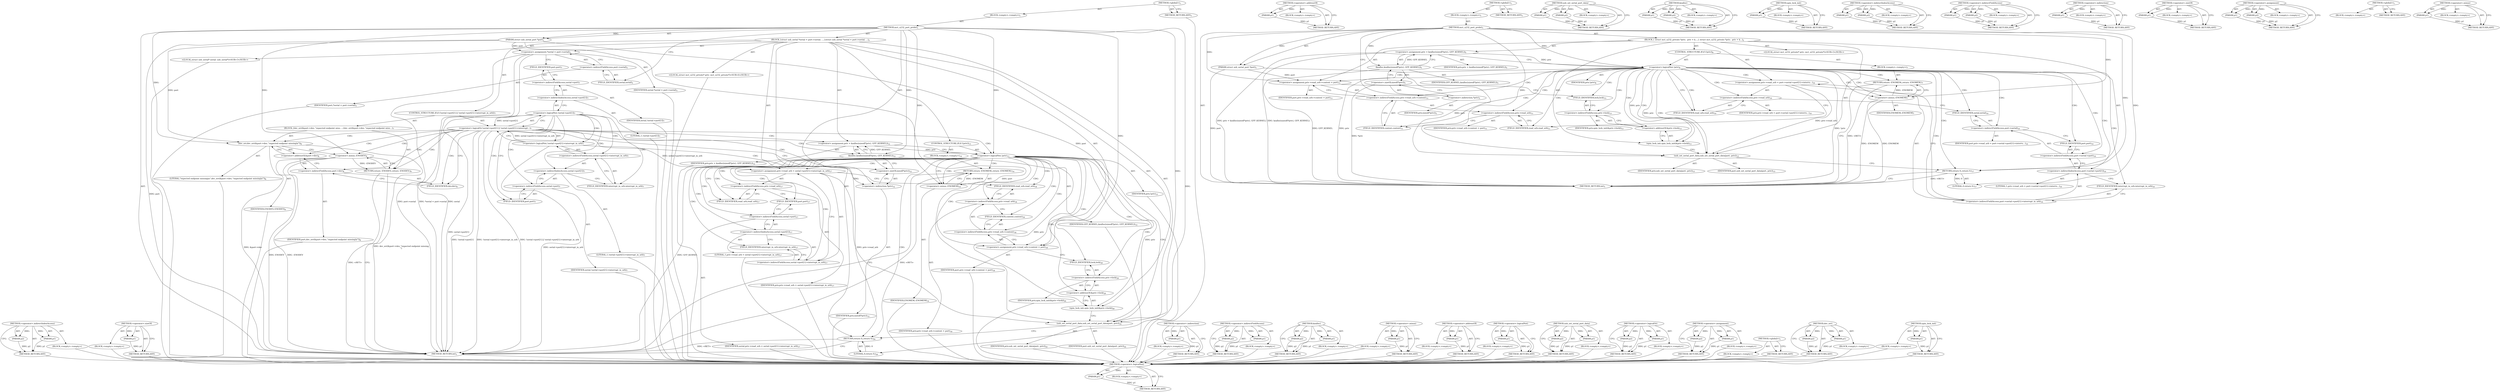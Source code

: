 digraph "spin_lock_init" {
vulnerable_95 [label=<(METHOD,&lt;operator&gt;.logicalNot)>];
vulnerable_96 [label=<(PARAM,p1)>];
vulnerable_97 [label=<(BLOCK,&lt;empty&gt;,&lt;empty&gt;)>];
vulnerable_98 [label=<(METHOD_RETURN,ANY)>];
vulnerable_117 [label=<(METHOD,&lt;operator&gt;.addressOf)>];
vulnerable_118 [label=<(PARAM,p1)>];
vulnerable_119 [label=<(BLOCK,&lt;empty&gt;,&lt;empty&gt;)>];
vulnerable_120 [label=<(METHOD_RETURN,ANY)>];
vulnerable_6 [label=<(METHOD,&lt;global&gt;)<SUB>1</SUB>>];
vulnerable_7 [label=<(BLOCK,&lt;empty&gt;,&lt;empty&gt;)<SUB>1</SUB>>];
vulnerable_8 [label=<(METHOD,mct_u232_port_probe)<SUB>1</SUB>>];
vulnerable_9 [label=<(PARAM,struct usb_serial_port *port)<SUB>1</SUB>>];
vulnerable_10 [label=<(BLOCK,{
 	struct mct_u232_private *priv;
 
 	priv = k...,{
 	struct mct_u232_private *priv;
 
 	priv = k...)<SUB>2</SUB>>];
vulnerable_11 [label="<(LOCAL,struct mct_u232_private* priv: mct_u232_private*)<SUB>3</SUB>>"];
vulnerable_12 [label=<(&lt;operator&gt;.assignment,priv = kzalloc(sizeof(*priv), GFP_KERNEL))<SUB>5</SUB>>];
vulnerable_13 [label=<(IDENTIFIER,priv,priv = kzalloc(sizeof(*priv), GFP_KERNEL))<SUB>5</SUB>>];
vulnerable_14 [label=<(kzalloc,kzalloc(sizeof(*priv), GFP_KERNEL))<SUB>5</SUB>>];
vulnerable_15 [label=<(&lt;operator&gt;.sizeOf,sizeof(*priv))<SUB>5</SUB>>];
vulnerable_16 [label=<(&lt;operator&gt;.indirection,*priv)<SUB>5</SUB>>];
vulnerable_17 [label=<(IDENTIFIER,priv,sizeof(*priv))<SUB>5</SUB>>];
vulnerable_18 [label=<(IDENTIFIER,GFP_KERNEL,kzalloc(sizeof(*priv), GFP_KERNEL))<SUB>5</SUB>>];
vulnerable_19 [label=<(CONTROL_STRUCTURE,IF,if (!priv))<SUB>6</SUB>>];
vulnerable_20 [label=<(&lt;operator&gt;.logicalNot,!priv)<SUB>6</SUB>>];
vulnerable_21 [label=<(IDENTIFIER,priv,!priv)<SUB>6</SUB>>];
vulnerable_22 [label=<(BLOCK,&lt;empty&gt;,&lt;empty&gt;)<SUB>7</SUB>>];
vulnerable_23 [label=<(RETURN,return -ENOMEM;,return -ENOMEM;)<SUB>7</SUB>>];
vulnerable_24 [label=<(&lt;operator&gt;.minus,-ENOMEM)<SUB>7</SUB>>];
vulnerable_25 [label=<(IDENTIFIER,ENOMEM,-ENOMEM)<SUB>7</SUB>>];
vulnerable_26 [label=<(&lt;operator&gt;.assignment,priv-&gt;read_urb = port-&gt;serial-&gt;port[1]-&gt;interru...)<SUB>10</SUB>>];
vulnerable_27 [label=<(&lt;operator&gt;.indirectFieldAccess,priv-&gt;read_urb)<SUB>10</SUB>>];
vulnerable_28 [label=<(IDENTIFIER,priv,priv-&gt;read_urb = port-&gt;serial-&gt;port[1]-&gt;interru...)<SUB>10</SUB>>];
vulnerable_29 [label=<(FIELD_IDENTIFIER,read_urb,read_urb)<SUB>10</SUB>>];
vulnerable_30 [label=<(&lt;operator&gt;.indirectFieldAccess,port-&gt;serial-&gt;port[1]-&gt;interrupt_in_urb)<SUB>10</SUB>>];
vulnerable_31 [label=<(&lt;operator&gt;.indirectIndexAccess,port-&gt;serial-&gt;port[1])<SUB>10</SUB>>];
vulnerable_32 [label=<(&lt;operator&gt;.indirectFieldAccess,port-&gt;serial-&gt;port)<SUB>10</SUB>>];
vulnerable_33 [label=<(&lt;operator&gt;.indirectFieldAccess,port-&gt;serial)<SUB>10</SUB>>];
vulnerable_34 [label=<(IDENTIFIER,port,priv-&gt;read_urb = port-&gt;serial-&gt;port[1]-&gt;interru...)<SUB>10</SUB>>];
vulnerable_35 [label=<(FIELD_IDENTIFIER,serial,serial)<SUB>10</SUB>>];
vulnerable_36 [label=<(FIELD_IDENTIFIER,port,port)<SUB>10</SUB>>];
vulnerable_37 [label=<(LITERAL,1,priv-&gt;read_urb = port-&gt;serial-&gt;port[1]-&gt;interru...)<SUB>10</SUB>>];
vulnerable_38 [label=<(FIELD_IDENTIFIER,interrupt_in_urb,interrupt_in_urb)<SUB>10</SUB>>];
vulnerable_39 [label=<(&lt;operator&gt;.assignment,priv-&gt;read_urb-&gt;context = port)<SUB>11</SUB>>];
vulnerable_40 [label=<(&lt;operator&gt;.indirectFieldAccess,priv-&gt;read_urb-&gt;context)<SUB>11</SUB>>];
vulnerable_41 [label=<(&lt;operator&gt;.indirectFieldAccess,priv-&gt;read_urb)<SUB>11</SUB>>];
vulnerable_42 [label=<(IDENTIFIER,priv,priv-&gt;read_urb-&gt;context = port)<SUB>11</SUB>>];
vulnerable_43 [label=<(FIELD_IDENTIFIER,read_urb,read_urb)<SUB>11</SUB>>];
vulnerable_44 [label=<(FIELD_IDENTIFIER,context,context)<SUB>11</SUB>>];
vulnerable_45 [label=<(IDENTIFIER,port,priv-&gt;read_urb-&gt;context = port)<SUB>11</SUB>>];
vulnerable_46 [label=<(spin_lock_init,spin_lock_init(&amp;priv-&gt;lock))<SUB>13</SUB>>];
vulnerable_47 [label=<(&lt;operator&gt;.addressOf,&amp;priv-&gt;lock)<SUB>13</SUB>>];
vulnerable_48 [label=<(&lt;operator&gt;.indirectFieldAccess,priv-&gt;lock)<SUB>13</SUB>>];
vulnerable_49 [label=<(IDENTIFIER,priv,spin_lock_init(&amp;priv-&gt;lock))<SUB>13</SUB>>];
vulnerable_50 [label=<(FIELD_IDENTIFIER,lock,lock)<SUB>13</SUB>>];
vulnerable_51 [label=<(usb_set_serial_port_data,usb_set_serial_port_data(port, priv))<SUB>15</SUB>>];
vulnerable_52 [label=<(IDENTIFIER,port,usb_set_serial_port_data(port, priv))<SUB>15</SUB>>];
vulnerable_53 [label=<(IDENTIFIER,priv,usb_set_serial_port_data(port, priv))<SUB>15</SUB>>];
vulnerable_54 [label=<(RETURN,return 0;,return 0;)<SUB>17</SUB>>];
vulnerable_55 [label=<(LITERAL,0,return 0;)<SUB>17</SUB>>];
vulnerable_56 [label=<(METHOD_RETURN,int)<SUB>1</SUB>>];
vulnerable_58 [label=<(METHOD_RETURN,ANY)<SUB>1</SUB>>];
vulnerable_121 [label=<(METHOD,usb_set_serial_port_data)>];
vulnerable_122 [label=<(PARAM,p1)>];
vulnerable_123 [label=<(PARAM,p2)>];
vulnerable_124 [label=<(BLOCK,&lt;empty&gt;,&lt;empty&gt;)>];
vulnerable_125 [label=<(METHOD_RETURN,ANY)>];
vulnerable_82 [label=<(METHOD,kzalloc)>];
vulnerable_83 [label=<(PARAM,p1)>];
vulnerable_84 [label=<(PARAM,p2)>];
vulnerable_85 [label=<(BLOCK,&lt;empty&gt;,&lt;empty&gt;)>];
vulnerable_86 [label=<(METHOD_RETURN,ANY)>];
vulnerable_113 [label=<(METHOD,spin_lock_init)>];
vulnerable_114 [label=<(PARAM,p1)>];
vulnerable_115 [label=<(BLOCK,&lt;empty&gt;,&lt;empty&gt;)>];
vulnerable_116 [label=<(METHOD_RETURN,ANY)>];
vulnerable_108 [label=<(METHOD,&lt;operator&gt;.indirectIndexAccess)>];
vulnerable_109 [label=<(PARAM,p1)>];
vulnerable_110 [label=<(PARAM,p2)>];
vulnerable_111 [label=<(BLOCK,&lt;empty&gt;,&lt;empty&gt;)>];
vulnerable_112 [label=<(METHOD_RETURN,ANY)>];
vulnerable_103 [label=<(METHOD,&lt;operator&gt;.indirectFieldAccess)>];
vulnerable_104 [label=<(PARAM,p1)>];
vulnerable_105 [label=<(PARAM,p2)>];
vulnerable_106 [label=<(BLOCK,&lt;empty&gt;,&lt;empty&gt;)>];
vulnerable_107 [label=<(METHOD_RETURN,ANY)>];
vulnerable_91 [label=<(METHOD,&lt;operator&gt;.indirection)>];
vulnerable_92 [label=<(PARAM,p1)>];
vulnerable_93 [label=<(BLOCK,&lt;empty&gt;,&lt;empty&gt;)>];
vulnerable_94 [label=<(METHOD_RETURN,ANY)>];
vulnerable_87 [label=<(METHOD,&lt;operator&gt;.sizeOf)>];
vulnerable_88 [label=<(PARAM,p1)>];
vulnerable_89 [label=<(BLOCK,&lt;empty&gt;,&lt;empty&gt;)>];
vulnerable_90 [label=<(METHOD_RETURN,ANY)>];
vulnerable_77 [label=<(METHOD,&lt;operator&gt;.assignment)>];
vulnerable_78 [label=<(PARAM,p1)>];
vulnerable_79 [label=<(PARAM,p2)>];
vulnerable_80 [label=<(BLOCK,&lt;empty&gt;,&lt;empty&gt;)>];
vulnerable_81 [label=<(METHOD_RETURN,ANY)>];
vulnerable_71 [label=<(METHOD,&lt;global&gt;)<SUB>1</SUB>>];
vulnerable_72 [label=<(BLOCK,&lt;empty&gt;,&lt;empty&gt;)>];
vulnerable_73 [label=<(METHOD_RETURN,ANY)>];
vulnerable_99 [label=<(METHOD,&lt;operator&gt;.minus)>];
vulnerable_100 [label=<(PARAM,p1)>];
vulnerable_101 [label=<(BLOCK,&lt;empty&gt;,&lt;empty&gt;)>];
vulnerable_102 [label=<(METHOD_RETURN,ANY)>];
fixed_130 [label=<(METHOD,&lt;operator&gt;.indirectIndexAccess)>];
fixed_131 [label=<(PARAM,p1)>];
fixed_132 [label=<(PARAM,p2)>];
fixed_133 [label=<(BLOCK,&lt;empty&gt;,&lt;empty&gt;)>];
fixed_134 [label=<(METHOD_RETURN,ANY)>];
fixed_153 [label=<(METHOD,&lt;operator&gt;.sizeOf)>];
fixed_154 [label=<(PARAM,p1)>];
fixed_155 [label=<(BLOCK,&lt;empty&gt;,&lt;empty&gt;)>];
fixed_156 [label=<(METHOD_RETURN,ANY)>];
fixed_6 [label=<(METHOD,&lt;global&gt;)<SUB>1</SUB>>];
fixed_7 [label=<(BLOCK,&lt;empty&gt;,&lt;empty&gt;)<SUB>1</SUB>>];
fixed_8 [label=<(METHOD,mct_u232_port_probe)<SUB>1</SUB>>];
fixed_9 [label=<(PARAM,struct usb_serial_port *port)<SUB>1</SUB>>];
fixed_10 [label=<(BLOCK,{
	struct usb_serial *serial = port-&gt;serial;
 	...,{
	struct usb_serial *serial = port-&gt;serial;
 	...)<SUB>2</SUB>>];
fixed_11 [label="<(LOCAL,struct usb_serial* serial: usb_serial*)<SUB>3</SUB>>"];
fixed_12 [label=<(&lt;operator&gt;.assignment,*serial = port-&gt;serial)<SUB>3</SUB>>];
fixed_13 [label=<(IDENTIFIER,serial,*serial = port-&gt;serial)<SUB>3</SUB>>];
fixed_14 [label=<(&lt;operator&gt;.indirectFieldAccess,port-&gt;serial)<SUB>3</SUB>>];
fixed_15 [label=<(IDENTIFIER,port,*serial = port-&gt;serial)<SUB>3</SUB>>];
fixed_16 [label=<(FIELD_IDENTIFIER,serial,serial)<SUB>3</SUB>>];
fixed_17 [label="<(LOCAL,struct mct_u232_private* priv: mct_u232_private*)<SUB>4</SUB>>"];
fixed_18 [label=<(CONTROL_STRUCTURE,IF,if (!serial-&gt;port[1] || !serial-&gt;port[1]-&gt;interrupt_in_urb))<SUB>7</SUB>>];
fixed_19 [label=<(&lt;operator&gt;.logicalOr,!serial-&gt;port[1] || !serial-&gt;port[1]-&gt;interrupt...)<SUB>7</SUB>>];
fixed_20 [label=<(&lt;operator&gt;.logicalNot,!serial-&gt;port[1])<SUB>7</SUB>>];
fixed_21 [label=<(&lt;operator&gt;.indirectIndexAccess,serial-&gt;port[1])<SUB>7</SUB>>];
fixed_22 [label=<(&lt;operator&gt;.indirectFieldAccess,serial-&gt;port)<SUB>7</SUB>>];
fixed_23 [label=<(IDENTIFIER,serial,!serial-&gt;port[1])<SUB>7</SUB>>];
fixed_24 [label=<(FIELD_IDENTIFIER,port,port)<SUB>7</SUB>>];
fixed_25 [label=<(LITERAL,1,!serial-&gt;port[1])<SUB>7</SUB>>];
fixed_26 [label=<(&lt;operator&gt;.logicalNot,!serial-&gt;port[1]-&gt;interrupt_in_urb)<SUB>7</SUB>>];
fixed_27 [label=<(&lt;operator&gt;.indirectFieldAccess,serial-&gt;port[1]-&gt;interrupt_in_urb)<SUB>7</SUB>>];
fixed_28 [label=<(&lt;operator&gt;.indirectIndexAccess,serial-&gt;port[1])<SUB>7</SUB>>];
fixed_29 [label=<(&lt;operator&gt;.indirectFieldAccess,serial-&gt;port)<SUB>7</SUB>>];
fixed_30 [label=<(IDENTIFIER,serial,!serial-&gt;port[1]-&gt;interrupt_in_urb)<SUB>7</SUB>>];
fixed_31 [label=<(FIELD_IDENTIFIER,port,port)<SUB>7</SUB>>];
fixed_32 [label=<(LITERAL,1,!serial-&gt;port[1]-&gt;interrupt_in_urb)<SUB>7</SUB>>];
fixed_33 [label=<(FIELD_IDENTIFIER,interrupt_in_urb,interrupt_in_urb)<SUB>7</SUB>>];
fixed_34 [label=<(BLOCK,{
		dev_err(&amp;port-&gt;dev, &quot;expected endpoint miss...,{
		dev_err(&amp;port-&gt;dev, &quot;expected endpoint miss...)<SUB>7</SUB>>];
fixed_35 [label=<(dev_err,dev_err(&amp;port-&gt;dev, &quot;expected endpoint missing\n&quot;))<SUB>8</SUB>>];
fixed_36 [label=<(&lt;operator&gt;.addressOf,&amp;port-&gt;dev)<SUB>8</SUB>>];
fixed_37 [label=<(&lt;operator&gt;.indirectFieldAccess,port-&gt;dev)<SUB>8</SUB>>];
fixed_38 [label=<(IDENTIFIER,port,dev_err(&amp;port-&gt;dev, &quot;expected endpoint missing\n&quot;))<SUB>8</SUB>>];
fixed_39 [label=<(FIELD_IDENTIFIER,dev,dev)<SUB>8</SUB>>];
fixed_40 [label=<(LITERAL,&quot;expected endpoint missing\n&quot;,dev_err(&amp;port-&gt;dev, &quot;expected endpoint missing\n&quot;))<SUB>8</SUB>>];
fixed_41 [label=<(RETURN,return -ENODEV;,return -ENODEV;)<SUB>9</SUB>>];
fixed_42 [label=<(&lt;operator&gt;.minus,-ENODEV)<SUB>9</SUB>>];
fixed_43 [label=<(IDENTIFIER,ENODEV,-ENODEV)<SUB>9</SUB>>];
fixed_44 [label=<(&lt;operator&gt;.assignment,priv = kzalloc(sizeof(*priv), GFP_KERNEL))<SUB>12</SUB>>];
fixed_45 [label=<(IDENTIFIER,priv,priv = kzalloc(sizeof(*priv), GFP_KERNEL))<SUB>12</SUB>>];
fixed_46 [label=<(kzalloc,kzalloc(sizeof(*priv), GFP_KERNEL))<SUB>12</SUB>>];
fixed_47 [label=<(&lt;operator&gt;.sizeOf,sizeof(*priv))<SUB>12</SUB>>];
fixed_48 [label=<(&lt;operator&gt;.indirection,*priv)<SUB>12</SUB>>];
fixed_49 [label=<(IDENTIFIER,priv,sizeof(*priv))<SUB>12</SUB>>];
fixed_50 [label=<(IDENTIFIER,GFP_KERNEL,kzalloc(sizeof(*priv), GFP_KERNEL))<SUB>12</SUB>>];
fixed_51 [label=<(CONTROL_STRUCTURE,IF,if (!priv))<SUB>13</SUB>>];
fixed_52 [label=<(&lt;operator&gt;.logicalNot,!priv)<SUB>13</SUB>>];
fixed_53 [label=<(IDENTIFIER,priv,!priv)<SUB>13</SUB>>];
fixed_54 [label=<(BLOCK,&lt;empty&gt;,&lt;empty&gt;)<SUB>14</SUB>>];
fixed_55 [label=<(RETURN,return -ENOMEM;,return -ENOMEM;)<SUB>14</SUB>>];
fixed_56 [label=<(&lt;operator&gt;.minus,-ENOMEM)<SUB>14</SUB>>];
fixed_57 [label=<(IDENTIFIER,ENOMEM,-ENOMEM)<SUB>14</SUB>>];
fixed_58 [label=<(&lt;operator&gt;.assignment,priv-&gt;read_urb = serial-&gt;port[1]-&gt;interrupt_in_urb)<SUB>17</SUB>>];
fixed_59 [label=<(&lt;operator&gt;.indirectFieldAccess,priv-&gt;read_urb)<SUB>17</SUB>>];
fixed_60 [label=<(IDENTIFIER,priv,priv-&gt;read_urb = serial-&gt;port[1]-&gt;interrupt_in_urb)<SUB>17</SUB>>];
fixed_61 [label=<(FIELD_IDENTIFIER,read_urb,read_urb)<SUB>17</SUB>>];
fixed_62 [label=<(&lt;operator&gt;.indirectFieldAccess,serial-&gt;port[1]-&gt;interrupt_in_urb)<SUB>17</SUB>>];
fixed_63 [label=<(&lt;operator&gt;.indirectIndexAccess,serial-&gt;port[1])<SUB>17</SUB>>];
fixed_64 [label=<(&lt;operator&gt;.indirectFieldAccess,serial-&gt;port)<SUB>17</SUB>>];
fixed_65 [label=<(IDENTIFIER,serial,priv-&gt;read_urb = serial-&gt;port[1]-&gt;interrupt_in_urb)<SUB>17</SUB>>];
fixed_66 [label=<(FIELD_IDENTIFIER,port,port)<SUB>17</SUB>>];
fixed_67 [label=<(LITERAL,1,priv-&gt;read_urb = serial-&gt;port[1]-&gt;interrupt_in_urb)<SUB>17</SUB>>];
fixed_68 [label=<(FIELD_IDENTIFIER,interrupt_in_urb,interrupt_in_urb)<SUB>17</SUB>>];
fixed_69 [label=<(&lt;operator&gt;.assignment,priv-&gt;read_urb-&gt;context = port)<SUB>18</SUB>>];
fixed_70 [label=<(&lt;operator&gt;.indirectFieldAccess,priv-&gt;read_urb-&gt;context)<SUB>18</SUB>>];
fixed_71 [label=<(&lt;operator&gt;.indirectFieldAccess,priv-&gt;read_urb)<SUB>18</SUB>>];
fixed_72 [label=<(IDENTIFIER,priv,priv-&gt;read_urb-&gt;context = port)<SUB>18</SUB>>];
fixed_73 [label=<(FIELD_IDENTIFIER,read_urb,read_urb)<SUB>18</SUB>>];
fixed_74 [label=<(FIELD_IDENTIFIER,context,context)<SUB>18</SUB>>];
fixed_75 [label=<(IDENTIFIER,port,priv-&gt;read_urb-&gt;context = port)<SUB>18</SUB>>];
fixed_76 [label=<(spin_lock_init,spin_lock_init(&amp;priv-&gt;lock))<SUB>20</SUB>>];
fixed_77 [label=<(&lt;operator&gt;.addressOf,&amp;priv-&gt;lock)<SUB>20</SUB>>];
fixed_78 [label=<(&lt;operator&gt;.indirectFieldAccess,priv-&gt;lock)<SUB>20</SUB>>];
fixed_79 [label=<(IDENTIFIER,priv,spin_lock_init(&amp;priv-&gt;lock))<SUB>20</SUB>>];
fixed_80 [label=<(FIELD_IDENTIFIER,lock,lock)<SUB>20</SUB>>];
fixed_81 [label=<(usb_set_serial_port_data,usb_set_serial_port_data(port, priv))<SUB>22</SUB>>];
fixed_82 [label=<(IDENTIFIER,port,usb_set_serial_port_data(port, priv))<SUB>22</SUB>>];
fixed_83 [label=<(IDENTIFIER,priv,usb_set_serial_port_data(port, priv))<SUB>22</SUB>>];
fixed_84 [label=<(RETURN,return 0;,return 0;)<SUB>24</SUB>>];
fixed_85 [label=<(LITERAL,0,return 0;)<SUB>24</SUB>>];
fixed_86 [label=<(METHOD_RETURN,int)<SUB>1</SUB>>];
fixed_88 [label=<(METHOD_RETURN,ANY)<SUB>1</SUB>>];
fixed_157 [label=<(METHOD,&lt;operator&gt;.indirection)>];
fixed_158 [label=<(PARAM,p1)>];
fixed_159 [label=<(BLOCK,&lt;empty&gt;,&lt;empty&gt;)>];
fixed_160 [label=<(METHOD_RETURN,ANY)>];
fixed_116 [label=<(METHOD,&lt;operator&gt;.indirectFieldAccess)>];
fixed_117 [label=<(PARAM,p1)>];
fixed_118 [label=<(PARAM,p2)>];
fixed_119 [label=<(BLOCK,&lt;empty&gt;,&lt;empty&gt;)>];
fixed_120 [label=<(METHOD_RETURN,ANY)>];
fixed_148 [label=<(METHOD,kzalloc)>];
fixed_149 [label=<(PARAM,p1)>];
fixed_150 [label=<(PARAM,p2)>];
fixed_151 [label=<(BLOCK,&lt;empty&gt;,&lt;empty&gt;)>];
fixed_152 [label=<(METHOD_RETURN,ANY)>];
fixed_144 [label=<(METHOD,&lt;operator&gt;.minus)>];
fixed_145 [label=<(PARAM,p1)>];
fixed_146 [label=<(BLOCK,&lt;empty&gt;,&lt;empty&gt;)>];
fixed_147 [label=<(METHOD_RETURN,ANY)>];
fixed_140 [label=<(METHOD,&lt;operator&gt;.addressOf)>];
fixed_141 [label=<(PARAM,p1)>];
fixed_142 [label=<(BLOCK,&lt;empty&gt;,&lt;empty&gt;)>];
fixed_143 [label=<(METHOD_RETURN,ANY)>];
fixed_126 [label=<(METHOD,&lt;operator&gt;.logicalNot)>];
fixed_127 [label=<(PARAM,p1)>];
fixed_128 [label=<(BLOCK,&lt;empty&gt;,&lt;empty&gt;)>];
fixed_129 [label=<(METHOD_RETURN,ANY)>];
fixed_165 [label=<(METHOD,usb_set_serial_port_data)>];
fixed_166 [label=<(PARAM,p1)>];
fixed_167 [label=<(PARAM,p2)>];
fixed_168 [label=<(BLOCK,&lt;empty&gt;,&lt;empty&gt;)>];
fixed_169 [label=<(METHOD_RETURN,ANY)>];
fixed_121 [label=<(METHOD,&lt;operator&gt;.logicalOr)>];
fixed_122 [label=<(PARAM,p1)>];
fixed_123 [label=<(PARAM,p2)>];
fixed_124 [label=<(BLOCK,&lt;empty&gt;,&lt;empty&gt;)>];
fixed_125 [label=<(METHOD_RETURN,ANY)>];
fixed_111 [label=<(METHOD,&lt;operator&gt;.assignment)>];
fixed_112 [label=<(PARAM,p1)>];
fixed_113 [label=<(PARAM,p2)>];
fixed_114 [label=<(BLOCK,&lt;empty&gt;,&lt;empty&gt;)>];
fixed_115 [label=<(METHOD_RETURN,ANY)>];
fixed_105 [label=<(METHOD,&lt;global&gt;)<SUB>1</SUB>>];
fixed_106 [label=<(BLOCK,&lt;empty&gt;,&lt;empty&gt;)>];
fixed_107 [label=<(METHOD_RETURN,ANY)>];
fixed_135 [label=<(METHOD,dev_err)>];
fixed_136 [label=<(PARAM,p1)>];
fixed_137 [label=<(PARAM,p2)>];
fixed_138 [label=<(BLOCK,&lt;empty&gt;,&lt;empty&gt;)>];
fixed_139 [label=<(METHOD_RETURN,ANY)>];
fixed_161 [label=<(METHOD,spin_lock_init)>];
fixed_162 [label=<(PARAM,p1)>];
fixed_163 [label=<(BLOCK,&lt;empty&gt;,&lt;empty&gt;)>];
fixed_164 [label=<(METHOD_RETURN,ANY)>];
vulnerable_95 -> vulnerable_96  [key=0, label="AST: "];
vulnerable_95 -> vulnerable_96  [key=1, label="DDG: "];
vulnerable_95 -> vulnerable_97  [key=0, label="AST: "];
vulnerable_95 -> vulnerable_98  [key=0, label="AST: "];
vulnerable_95 -> vulnerable_98  [key=1, label="CFG: "];
vulnerable_96 -> vulnerable_98  [key=0, label="DDG: p1"];
vulnerable_117 -> vulnerable_118  [key=0, label="AST: "];
vulnerable_117 -> vulnerable_118  [key=1, label="DDG: "];
vulnerable_117 -> vulnerable_119  [key=0, label="AST: "];
vulnerable_117 -> vulnerable_120  [key=0, label="AST: "];
vulnerable_117 -> vulnerable_120  [key=1, label="CFG: "];
vulnerable_118 -> vulnerable_120  [key=0, label="DDG: p1"];
vulnerable_6 -> vulnerable_7  [key=0, label="AST: "];
vulnerable_6 -> vulnerable_58  [key=0, label="AST: "];
vulnerable_6 -> vulnerable_58  [key=1, label="CFG: "];
vulnerable_7 -> vulnerable_8  [key=0, label="AST: "];
vulnerable_8 -> vulnerable_9  [key=0, label="AST: "];
vulnerable_8 -> vulnerable_9  [key=1, label="DDG: "];
vulnerable_8 -> vulnerable_10  [key=0, label="AST: "];
vulnerable_8 -> vulnerable_56  [key=0, label="AST: "];
vulnerable_8 -> vulnerable_16  [key=0, label="CFG: "];
vulnerable_8 -> vulnerable_39  [key=0, label="DDG: "];
vulnerable_8 -> vulnerable_54  [key=0, label="DDG: "];
vulnerable_8 -> vulnerable_51  [key=0, label="DDG: "];
vulnerable_8 -> vulnerable_55  [key=0, label="DDG: "];
vulnerable_8 -> vulnerable_14  [key=0, label="DDG: "];
vulnerable_8 -> vulnerable_20  [key=0, label="DDG: "];
vulnerable_8 -> vulnerable_24  [key=0, label="DDG: "];
vulnerable_9 -> vulnerable_56  [key=0, label="DDG: port"];
vulnerable_9 -> vulnerable_39  [key=0, label="DDG: port"];
vulnerable_9 -> vulnerable_51  [key=0, label="DDG: port"];
vulnerable_10 -> vulnerable_11  [key=0, label="AST: "];
vulnerable_10 -> vulnerable_12  [key=0, label="AST: "];
vulnerable_10 -> vulnerable_19  [key=0, label="AST: "];
vulnerable_10 -> vulnerable_26  [key=0, label="AST: "];
vulnerable_10 -> vulnerable_39  [key=0, label="AST: "];
vulnerable_10 -> vulnerable_46  [key=0, label="AST: "];
vulnerable_10 -> vulnerable_51  [key=0, label="AST: "];
vulnerable_10 -> vulnerable_54  [key=0, label="AST: "];
vulnerable_12 -> vulnerable_13  [key=0, label="AST: "];
vulnerable_12 -> vulnerable_14  [key=0, label="AST: "];
vulnerable_12 -> vulnerable_20  [key=0, label="CFG: "];
vulnerable_12 -> vulnerable_20  [key=1, label="DDG: priv"];
vulnerable_12 -> vulnerable_56  [key=0, label="DDG: kzalloc(sizeof(*priv), GFP_KERNEL)"];
vulnerable_12 -> vulnerable_56  [key=1, label="DDG: priv = kzalloc(sizeof(*priv), GFP_KERNEL)"];
vulnerable_14 -> vulnerable_15  [key=0, label="AST: "];
vulnerable_14 -> vulnerable_18  [key=0, label="AST: "];
vulnerable_14 -> vulnerable_12  [key=0, label="CFG: "];
vulnerable_14 -> vulnerable_12  [key=1, label="DDG: GFP_KERNEL"];
vulnerable_14 -> vulnerable_56  [key=0, label="DDG: GFP_KERNEL"];
vulnerable_15 -> vulnerable_16  [key=0, label="AST: "];
vulnerable_15 -> vulnerable_14  [key=0, label="CFG: "];
vulnerable_15 -> vulnerable_56  [key=0, label="DDG: *priv"];
vulnerable_16 -> vulnerable_17  [key=0, label="AST: "];
vulnerable_16 -> vulnerable_15  [key=0, label="CFG: "];
vulnerable_19 -> vulnerable_20  [key=0, label="AST: "];
vulnerable_19 -> vulnerable_22  [key=0, label="AST: "];
vulnerable_20 -> vulnerable_21  [key=0, label="AST: "];
vulnerable_20 -> vulnerable_24  [key=0, label="CFG: "];
vulnerable_20 -> vulnerable_24  [key=1, label="CDG: "];
vulnerable_20 -> vulnerable_29  [key=0, label="CFG: "];
vulnerable_20 -> vulnerable_29  [key=1, label="CDG: "];
vulnerable_20 -> vulnerable_56  [key=0, label="DDG: priv"];
vulnerable_20 -> vulnerable_56  [key=1, label="DDG: !priv"];
vulnerable_20 -> vulnerable_46  [key=0, label="DDG: priv"];
vulnerable_20 -> vulnerable_46  [key=1, label="CDG: "];
vulnerable_20 -> vulnerable_51  [key=0, label="DDG: priv"];
vulnerable_20 -> vulnerable_51  [key=1, label="CDG: "];
vulnerable_20 -> vulnerable_47  [key=0, label="CDG: "];
vulnerable_20 -> vulnerable_30  [key=0, label="CDG: "];
vulnerable_20 -> vulnerable_48  [key=0, label="CDG: "];
vulnerable_20 -> vulnerable_32  [key=0, label="CDG: "];
vulnerable_20 -> vulnerable_33  [key=0, label="CDG: "];
vulnerable_20 -> vulnerable_26  [key=0, label="CDG: "];
vulnerable_20 -> vulnerable_23  [key=0, label="CDG: "];
vulnerable_20 -> vulnerable_36  [key=0, label="CDG: "];
vulnerable_20 -> vulnerable_38  [key=0, label="CDG: "];
vulnerable_20 -> vulnerable_41  [key=0, label="CDG: "];
vulnerable_20 -> vulnerable_27  [key=0, label="CDG: "];
vulnerable_20 -> vulnerable_40  [key=0, label="CDG: "];
vulnerable_20 -> vulnerable_50  [key=0, label="CDG: "];
vulnerable_20 -> vulnerable_44  [key=0, label="CDG: "];
vulnerable_20 -> vulnerable_35  [key=0, label="CDG: "];
vulnerable_20 -> vulnerable_54  [key=0, label="CDG: "];
vulnerable_20 -> vulnerable_39  [key=0, label="CDG: "];
vulnerable_20 -> vulnerable_31  [key=0, label="CDG: "];
vulnerable_20 -> vulnerable_43  [key=0, label="CDG: "];
vulnerable_22 -> vulnerable_23  [key=0, label="AST: "];
vulnerable_23 -> vulnerable_24  [key=0, label="AST: "];
vulnerable_23 -> vulnerable_56  [key=0, label="CFG: "];
vulnerable_23 -> vulnerable_56  [key=1, label="DDG: &lt;RET&gt;"];
vulnerable_24 -> vulnerable_25  [key=0, label="AST: "];
vulnerable_24 -> vulnerable_23  [key=0, label="CFG: "];
vulnerable_24 -> vulnerable_23  [key=1, label="DDG: -ENOMEM"];
vulnerable_24 -> vulnerable_56  [key=0, label="DDG: ENOMEM"];
vulnerable_24 -> vulnerable_56  [key=1, label="DDG: -ENOMEM"];
vulnerable_26 -> vulnerable_27  [key=0, label="AST: "];
vulnerable_26 -> vulnerable_30  [key=0, label="AST: "];
vulnerable_26 -> vulnerable_43  [key=0, label="CFG: "];
vulnerable_26 -> vulnerable_51  [key=0, label="DDG: priv-&gt;read_urb"];
vulnerable_27 -> vulnerable_28  [key=0, label="AST: "];
vulnerable_27 -> vulnerable_29  [key=0, label="AST: "];
vulnerable_27 -> vulnerable_35  [key=0, label="CFG: "];
vulnerable_29 -> vulnerable_27  [key=0, label="CFG: "];
vulnerable_30 -> vulnerable_31  [key=0, label="AST: "];
vulnerable_30 -> vulnerable_38  [key=0, label="AST: "];
vulnerable_30 -> vulnerable_26  [key=0, label="CFG: "];
vulnerable_31 -> vulnerable_32  [key=0, label="AST: "];
vulnerable_31 -> vulnerable_37  [key=0, label="AST: "];
vulnerable_31 -> vulnerable_38  [key=0, label="CFG: "];
vulnerable_32 -> vulnerable_33  [key=0, label="AST: "];
vulnerable_32 -> vulnerable_36  [key=0, label="AST: "];
vulnerable_32 -> vulnerable_31  [key=0, label="CFG: "];
vulnerable_33 -> vulnerable_34  [key=0, label="AST: "];
vulnerable_33 -> vulnerable_35  [key=0, label="AST: "];
vulnerable_33 -> vulnerable_36  [key=0, label="CFG: "];
vulnerable_35 -> vulnerable_33  [key=0, label="CFG: "];
vulnerable_36 -> vulnerable_32  [key=0, label="CFG: "];
vulnerable_38 -> vulnerable_30  [key=0, label="CFG: "];
vulnerable_39 -> vulnerable_40  [key=0, label="AST: "];
vulnerable_39 -> vulnerable_45  [key=0, label="AST: "];
vulnerable_39 -> vulnerable_50  [key=0, label="CFG: "];
vulnerable_40 -> vulnerable_41  [key=0, label="AST: "];
vulnerable_40 -> vulnerable_44  [key=0, label="AST: "];
vulnerable_40 -> vulnerable_39  [key=0, label="CFG: "];
vulnerable_41 -> vulnerable_42  [key=0, label="AST: "];
vulnerable_41 -> vulnerable_43  [key=0, label="AST: "];
vulnerable_41 -> vulnerable_44  [key=0, label="CFG: "];
vulnerable_43 -> vulnerable_41  [key=0, label="CFG: "];
vulnerable_44 -> vulnerable_40  [key=0, label="CFG: "];
vulnerable_46 -> vulnerable_47  [key=0, label="AST: "];
vulnerable_46 -> vulnerable_51  [key=0, label="CFG: "];
vulnerable_47 -> vulnerable_48  [key=0, label="AST: "];
vulnerable_47 -> vulnerable_46  [key=0, label="CFG: "];
vulnerable_48 -> vulnerable_49  [key=0, label="AST: "];
vulnerable_48 -> vulnerable_50  [key=0, label="AST: "];
vulnerable_48 -> vulnerable_47  [key=0, label="CFG: "];
vulnerable_50 -> vulnerable_48  [key=0, label="CFG: "];
vulnerable_51 -> vulnerable_52  [key=0, label="AST: "];
vulnerable_51 -> vulnerable_53  [key=0, label="AST: "];
vulnerable_51 -> vulnerable_54  [key=0, label="CFG: "];
vulnerable_54 -> vulnerable_55  [key=0, label="AST: "];
vulnerable_54 -> vulnerable_56  [key=0, label="CFG: "];
vulnerable_54 -> vulnerable_56  [key=1, label="DDG: &lt;RET&gt;"];
vulnerable_55 -> vulnerable_54  [key=0, label="DDG: 0"];
vulnerable_121 -> vulnerable_122  [key=0, label="AST: "];
vulnerable_121 -> vulnerable_122  [key=1, label="DDG: "];
vulnerable_121 -> vulnerable_124  [key=0, label="AST: "];
vulnerable_121 -> vulnerable_123  [key=0, label="AST: "];
vulnerable_121 -> vulnerable_123  [key=1, label="DDG: "];
vulnerable_121 -> vulnerable_125  [key=0, label="AST: "];
vulnerable_121 -> vulnerable_125  [key=1, label="CFG: "];
vulnerable_122 -> vulnerable_125  [key=0, label="DDG: p1"];
vulnerable_123 -> vulnerable_125  [key=0, label="DDG: p2"];
vulnerable_82 -> vulnerable_83  [key=0, label="AST: "];
vulnerable_82 -> vulnerable_83  [key=1, label="DDG: "];
vulnerable_82 -> vulnerable_85  [key=0, label="AST: "];
vulnerable_82 -> vulnerable_84  [key=0, label="AST: "];
vulnerable_82 -> vulnerable_84  [key=1, label="DDG: "];
vulnerable_82 -> vulnerable_86  [key=0, label="AST: "];
vulnerable_82 -> vulnerable_86  [key=1, label="CFG: "];
vulnerable_83 -> vulnerable_86  [key=0, label="DDG: p1"];
vulnerable_84 -> vulnerable_86  [key=0, label="DDG: p2"];
vulnerable_113 -> vulnerable_114  [key=0, label="AST: "];
vulnerable_113 -> vulnerable_114  [key=1, label="DDG: "];
vulnerable_113 -> vulnerable_115  [key=0, label="AST: "];
vulnerable_113 -> vulnerable_116  [key=0, label="AST: "];
vulnerable_113 -> vulnerable_116  [key=1, label="CFG: "];
vulnerable_114 -> vulnerable_116  [key=0, label="DDG: p1"];
vulnerable_108 -> vulnerable_109  [key=0, label="AST: "];
vulnerable_108 -> vulnerable_109  [key=1, label="DDG: "];
vulnerable_108 -> vulnerable_111  [key=0, label="AST: "];
vulnerable_108 -> vulnerable_110  [key=0, label="AST: "];
vulnerable_108 -> vulnerable_110  [key=1, label="DDG: "];
vulnerable_108 -> vulnerable_112  [key=0, label="AST: "];
vulnerable_108 -> vulnerable_112  [key=1, label="CFG: "];
vulnerable_109 -> vulnerable_112  [key=0, label="DDG: p1"];
vulnerable_110 -> vulnerable_112  [key=0, label="DDG: p2"];
vulnerable_103 -> vulnerable_104  [key=0, label="AST: "];
vulnerable_103 -> vulnerable_104  [key=1, label="DDG: "];
vulnerable_103 -> vulnerable_106  [key=0, label="AST: "];
vulnerable_103 -> vulnerable_105  [key=0, label="AST: "];
vulnerable_103 -> vulnerable_105  [key=1, label="DDG: "];
vulnerable_103 -> vulnerable_107  [key=0, label="AST: "];
vulnerable_103 -> vulnerable_107  [key=1, label="CFG: "];
vulnerable_104 -> vulnerable_107  [key=0, label="DDG: p1"];
vulnerable_105 -> vulnerable_107  [key=0, label="DDG: p2"];
vulnerable_91 -> vulnerable_92  [key=0, label="AST: "];
vulnerable_91 -> vulnerable_92  [key=1, label="DDG: "];
vulnerable_91 -> vulnerable_93  [key=0, label="AST: "];
vulnerable_91 -> vulnerable_94  [key=0, label="AST: "];
vulnerable_91 -> vulnerable_94  [key=1, label="CFG: "];
vulnerable_92 -> vulnerable_94  [key=0, label="DDG: p1"];
vulnerable_87 -> vulnerable_88  [key=0, label="AST: "];
vulnerable_87 -> vulnerable_88  [key=1, label="DDG: "];
vulnerable_87 -> vulnerable_89  [key=0, label="AST: "];
vulnerable_87 -> vulnerable_90  [key=0, label="AST: "];
vulnerable_87 -> vulnerable_90  [key=1, label="CFG: "];
vulnerable_88 -> vulnerable_90  [key=0, label="DDG: p1"];
vulnerable_77 -> vulnerable_78  [key=0, label="AST: "];
vulnerable_77 -> vulnerable_78  [key=1, label="DDG: "];
vulnerable_77 -> vulnerable_80  [key=0, label="AST: "];
vulnerable_77 -> vulnerable_79  [key=0, label="AST: "];
vulnerable_77 -> vulnerable_79  [key=1, label="DDG: "];
vulnerable_77 -> vulnerable_81  [key=0, label="AST: "];
vulnerable_77 -> vulnerable_81  [key=1, label="CFG: "];
vulnerable_78 -> vulnerable_81  [key=0, label="DDG: p1"];
vulnerable_79 -> vulnerable_81  [key=0, label="DDG: p2"];
vulnerable_71 -> vulnerable_72  [key=0, label="AST: "];
vulnerable_71 -> vulnerable_73  [key=0, label="AST: "];
vulnerable_71 -> vulnerable_73  [key=1, label="CFG: "];
vulnerable_99 -> vulnerable_100  [key=0, label="AST: "];
vulnerable_99 -> vulnerable_100  [key=1, label="DDG: "];
vulnerable_99 -> vulnerable_101  [key=0, label="AST: "];
vulnerable_99 -> vulnerable_102  [key=0, label="AST: "];
vulnerable_99 -> vulnerable_102  [key=1, label="CFG: "];
vulnerable_100 -> vulnerable_102  [key=0, label="DDG: p1"];
fixed_130 -> fixed_131  [key=0, label="AST: "];
fixed_130 -> fixed_131  [key=1, label="DDG: "];
fixed_130 -> fixed_133  [key=0, label="AST: "];
fixed_130 -> fixed_132  [key=0, label="AST: "];
fixed_130 -> fixed_132  [key=1, label="DDG: "];
fixed_130 -> fixed_134  [key=0, label="AST: "];
fixed_130 -> fixed_134  [key=1, label="CFG: "];
fixed_131 -> fixed_134  [key=0, label="DDG: p1"];
fixed_132 -> fixed_134  [key=0, label="DDG: p2"];
fixed_133 -> vulnerable_95  [key=0];
fixed_134 -> vulnerable_95  [key=0];
fixed_153 -> fixed_154  [key=0, label="AST: "];
fixed_153 -> fixed_154  [key=1, label="DDG: "];
fixed_153 -> fixed_155  [key=0, label="AST: "];
fixed_153 -> fixed_156  [key=0, label="AST: "];
fixed_153 -> fixed_156  [key=1, label="CFG: "];
fixed_154 -> fixed_156  [key=0, label="DDG: p1"];
fixed_155 -> vulnerable_95  [key=0];
fixed_156 -> vulnerable_95  [key=0];
fixed_6 -> fixed_7  [key=0, label="AST: "];
fixed_6 -> fixed_88  [key=0, label="AST: "];
fixed_6 -> fixed_88  [key=1, label="CFG: "];
fixed_7 -> fixed_8  [key=0, label="AST: "];
fixed_8 -> fixed_9  [key=0, label="AST: "];
fixed_8 -> fixed_9  [key=1, label="DDG: "];
fixed_8 -> fixed_10  [key=0, label="AST: "];
fixed_8 -> fixed_86  [key=0, label="AST: "];
fixed_8 -> fixed_16  [key=0, label="CFG: "];
fixed_8 -> fixed_69  [key=0, label="DDG: "];
fixed_8 -> fixed_84  [key=0, label="DDG: "];
fixed_8 -> fixed_81  [key=0, label="DDG: "];
fixed_8 -> fixed_85  [key=0, label="DDG: "];
fixed_8 -> fixed_46  [key=0, label="DDG: "];
fixed_8 -> fixed_52  [key=0, label="DDG: "];
fixed_8 -> fixed_35  [key=0, label="DDG: "];
fixed_8 -> fixed_42  [key=0, label="DDG: "];
fixed_8 -> fixed_56  [key=0, label="DDG: "];
fixed_9 -> fixed_86  [key=0, label="DDG: port"];
fixed_9 -> fixed_12  [key=0, label="DDG: port"];
fixed_9 -> fixed_69  [key=0, label="DDG: port"];
fixed_9 -> fixed_81  [key=0, label="DDG: port"];
fixed_9 -> fixed_35  [key=0, label="DDG: port"];
fixed_10 -> fixed_11  [key=0, label="AST: "];
fixed_10 -> fixed_12  [key=0, label="AST: "];
fixed_10 -> fixed_17  [key=0, label="AST: "];
fixed_10 -> fixed_18  [key=0, label="AST: "];
fixed_10 -> fixed_44  [key=0, label="AST: "];
fixed_10 -> fixed_51  [key=0, label="AST: "];
fixed_10 -> fixed_58  [key=0, label="AST: "];
fixed_10 -> fixed_69  [key=0, label="AST: "];
fixed_10 -> fixed_76  [key=0, label="AST: "];
fixed_10 -> fixed_81  [key=0, label="AST: "];
fixed_10 -> fixed_84  [key=0, label="AST: "];
fixed_11 -> vulnerable_95  [key=0];
fixed_12 -> fixed_13  [key=0, label="AST: "];
fixed_12 -> fixed_14  [key=0, label="AST: "];
fixed_12 -> fixed_24  [key=0, label="CFG: "];
fixed_12 -> fixed_86  [key=0, label="DDG: serial"];
fixed_12 -> fixed_86  [key=1, label="DDG: port-&gt;serial"];
fixed_12 -> fixed_86  [key=2, label="DDG: *serial = port-&gt;serial"];
fixed_13 -> vulnerable_95  [key=0];
fixed_14 -> fixed_15  [key=0, label="AST: "];
fixed_14 -> fixed_16  [key=0, label="AST: "];
fixed_14 -> fixed_12  [key=0, label="CFG: "];
fixed_15 -> vulnerable_95  [key=0];
fixed_16 -> fixed_14  [key=0, label="CFG: "];
fixed_17 -> vulnerable_95  [key=0];
fixed_18 -> fixed_19  [key=0, label="AST: "];
fixed_18 -> fixed_34  [key=0, label="AST: "];
fixed_19 -> fixed_20  [key=0, label="AST: "];
fixed_19 -> fixed_26  [key=0, label="AST: "];
fixed_19 -> fixed_39  [key=0, label="CFG: "];
fixed_19 -> fixed_39  [key=1, label="CDG: "];
fixed_19 -> fixed_48  [key=0, label="CFG: "];
fixed_19 -> fixed_48  [key=1, label="CDG: "];
fixed_19 -> fixed_86  [key=0, label="DDG: !serial-&gt;port[1]"];
fixed_19 -> fixed_86  [key=1, label="DDG: !serial-&gt;port[1]-&gt;interrupt_in_urb"];
fixed_19 -> fixed_86  [key=2, label="DDG: !serial-&gt;port[1] || !serial-&gt;port[1]-&gt;interrupt_in_urb"];
fixed_19 -> fixed_47  [key=0, label="CDG: "];
fixed_19 -> fixed_42  [key=0, label="CDG: "];
fixed_19 -> fixed_52  [key=0, label="CDG: "];
fixed_19 -> fixed_37  [key=0, label="CDG: "];
fixed_19 -> fixed_46  [key=0, label="CDG: "];
fixed_19 -> fixed_44  [key=0, label="CDG: "];
fixed_19 -> fixed_35  [key=0, label="CDG: "];
fixed_19 -> fixed_36  [key=0, label="CDG: "];
fixed_19 -> fixed_41  [key=0, label="CDG: "];
fixed_20 -> fixed_21  [key=0, label="AST: "];
fixed_20 -> fixed_19  [key=0, label="CFG: "];
fixed_20 -> fixed_19  [key=1, label="DDG: serial-&gt;port[1]"];
fixed_20 -> fixed_31  [key=0, label="CFG: "];
fixed_20 -> fixed_31  [key=1, label="CDG: "];
fixed_20 -> fixed_86  [key=0, label="DDG: serial-&gt;port[1]"];
fixed_20 -> fixed_26  [key=0, label="CDG: "];
fixed_20 -> fixed_28  [key=0, label="CDG: "];
fixed_20 -> fixed_27  [key=0, label="CDG: "];
fixed_20 -> fixed_29  [key=0, label="CDG: "];
fixed_20 -> fixed_33  [key=0, label="CDG: "];
fixed_21 -> fixed_22  [key=0, label="AST: "];
fixed_21 -> fixed_25  [key=0, label="AST: "];
fixed_21 -> fixed_20  [key=0, label="CFG: "];
fixed_22 -> fixed_23  [key=0, label="AST: "];
fixed_22 -> fixed_24  [key=0, label="AST: "];
fixed_22 -> fixed_21  [key=0, label="CFG: "];
fixed_23 -> vulnerable_95  [key=0];
fixed_24 -> fixed_22  [key=0, label="CFG: "];
fixed_25 -> vulnerable_95  [key=0];
fixed_26 -> fixed_27  [key=0, label="AST: "];
fixed_26 -> fixed_19  [key=0, label="CFG: "];
fixed_26 -> fixed_19  [key=1, label="DDG: serial-&gt;port[1]-&gt;interrupt_in_urb"];
fixed_26 -> fixed_86  [key=0, label="DDG: serial-&gt;port[1]-&gt;interrupt_in_urb"];
fixed_26 -> fixed_58  [key=0, label="DDG: serial-&gt;port[1]-&gt;interrupt_in_urb"];
fixed_27 -> fixed_28  [key=0, label="AST: "];
fixed_27 -> fixed_33  [key=0, label="AST: "];
fixed_27 -> fixed_26  [key=0, label="CFG: "];
fixed_28 -> fixed_29  [key=0, label="AST: "];
fixed_28 -> fixed_32  [key=0, label="AST: "];
fixed_28 -> fixed_33  [key=0, label="CFG: "];
fixed_29 -> fixed_30  [key=0, label="AST: "];
fixed_29 -> fixed_31  [key=0, label="AST: "];
fixed_29 -> fixed_28  [key=0, label="CFG: "];
fixed_30 -> vulnerable_95  [key=0];
fixed_31 -> fixed_29  [key=0, label="CFG: "];
fixed_32 -> vulnerable_95  [key=0];
fixed_33 -> fixed_27  [key=0, label="CFG: "];
fixed_34 -> fixed_35  [key=0, label="AST: "];
fixed_34 -> fixed_41  [key=0, label="AST: "];
fixed_35 -> fixed_36  [key=0, label="AST: "];
fixed_35 -> fixed_40  [key=0, label="AST: "];
fixed_35 -> fixed_42  [key=0, label="CFG: "];
fixed_35 -> fixed_86  [key=0, label="DDG: &amp;port-&gt;dev"];
fixed_35 -> fixed_86  [key=1, label="DDG: dev_err(&amp;port-&gt;dev, &quot;expected endpoint missing\n&quot;)"];
fixed_36 -> fixed_37  [key=0, label="AST: "];
fixed_36 -> fixed_35  [key=0, label="CFG: "];
fixed_37 -> fixed_38  [key=0, label="AST: "];
fixed_37 -> fixed_39  [key=0, label="AST: "];
fixed_37 -> fixed_36  [key=0, label="CFG: "];
fixed_38 -> vulnerable_95  [key=0];
fixed_39 -> fixed_37  [key=0, label="CFG: "];
fixed_40 -> vulnerable_95  [key=0];
fixed_41 -> fixed_42  [key=0, label="AST: "];
fixed_41 -> fixed_86  [key=0, label="CFG: "];
fixed_41 -> fixed_86  [key=1, label="DDG: &lt;RET&gt;"];
fixed_42 -> fixed_43  [key=0, label="AST: "];
fixed_42 -> fixed_41  [key=0, label="CFG: "];
fixed_42 -> fixed_41  [key=1, label="DDG: -ENODEV"];
fixed_42 -> fixed_86  [key=0, label="DDG: ENODEV"];
fixed_42 -> fixed_86  [key=1, label="DDG: -ENODEV"];
fixed_43 -> vulnerable_95  [key=0];
fixed_44 -> fixed_45  [key=0, label="AST: "];
fixed_44 -> fixed_46  [key=0, label="AST: "];
fixed_44 -> fixed_52  [key=0, label="CFG: "];
fixed_44 -> fixed_52  [key=1, label="DDG: priv"];
fixed_45 -> vulnerable_95  [key=0];
fixed_46 -> fixed_47  [key=0, label="AST: "];
fixed_46 -> fixed_50  [key=0, label="AST: "];
fixed_46 -> fixed_44  [key=0, label="CFG: "];
fixed_46 -> fixed_44  [key=1, label="DDG: GFP_KERNEL"];
fixed_46 -> fixed_86  [key=0, label="DDG: GFP_KERNEL"];
fixed_47 -> fixed_48  [key=0, label="AST: "];
fixed_47 -> fixed_46  [key=0, label="CFG: "];
fixed_48 -> fixed_49  [key=0, label="AST: "];
fixed_48 -> fixed_47  [key=0, label="CFG: "];
fixed_49 -> vulnerable_95  [key=0];
fixed_50 -> vulnerable_95  [key=0];
fixed_51 -> fixed_52  [key=0, label="AST: "];
fixed_51 -> fixed_54  [key=0, label="AST: "];
fixed_52 -> fixed_53  [key=0, label="AST: "];
fixed_52 -> fixed_56  [key=0, label="CFG: "];
fixed_52 -> fixed_56  [key=1, label="CDG: "];
fixed_52 -> fixed_61  [key=0, label="CFG: "];
fixed_52 -> fixed_61  [key=1, label="CDG: "];
fixed_52 -> fixed_76  [key=0, label="DDG: priv"];
fixed_52 -> fixed_76  [key=1, label="CDG: "];
fixed_52 -> fixed_81  [key=0, label="DDG: priv"];
fixed_52 -> fixed_81  [key=1, label="CDG: "];
fixed_52 -> fixed_68  [key=0, label="CDG: "];
fixed_52 -> fixed_73  [key=0, label="CDG: "];
fixed_52 -> fixed_77  [key=0, label="CDG: "];
fixed_52 -> fixed_64  [key=0, label="CDG: "];
fixed_52 -> fixed_66  [key=0, label="CDG: "];
fixed_52 -> fixed_84  [key=0, label="CDG: "];
fixed_52 -> fixed_69  [key=0, label="CDG: "];
fixed_52 -> fixed_74  [key=0, label="CDG: "];
fixed_52 -> fixed_59  [key=0, label="CDG: "];
fixed_52 -> fixed_80  [key=0, label="CDG: "];
fixed_52 -> fixed_58  [key=0, label="CDG: "];
fixed_52 -> fixed_71  [key=0, label="CDG: "];
fixed_52 -> fixed_70  [key=0, label="CDG: "];
fixed_52 -> fixed_63  [key=0, label="CDG: "];
fixed_52 -> fixed_55  [key=0, label="CDG: "];
fixed_52 -> fixed_78  [key=0, label="CDG: "];
fixed_52 -> fixed_62  [key=0, label="CDG: "];
fixed_53 -> vulnerable_95  [key=0];
fixed_54 -> fixed_55  [key=0, label="AST: "];
fixed_55 -> fixed_56  [key=0, label="AST: "];
fixed_55 -> fixed_86  [key=0, label="CFG: "];
fixed_55 -> fixed_86  [key=1, label="DDG: &lt;RET&gt;"];
fixed_56 -> fixed_57  [key=0, label="AST: "];
fixed_56 -> fixed_55  [key=0, label="CFG: "];
fixed_56 -> fixed_55  [key=1, label="DDG: -ENOMEM"];
fixed_57 -> vulnerable_95  [key=0];
fixed_58 -> fixed_59  [key=0, label="AST: "];
fixed_58 -> fixed_62  [key=0, label="AST: "];
fixed_58 -> fixed_73  [key=0, label="CFG: "];
fixed_58 -> fixed_81  [key=0, label="DDG: priv-&gt;read_urb"];
fixed_59 -> fixed_60  [key=0, label="AST: "];
fixed_59 -> fixed_61  [key=0, label="AST: "];
fixed_59 -> fixed_66  [key=0, label="CFG: "];
fixed_60 -> vulnerable_95  [key=0];
fixed_61 -> fixed_59  [key=0, label="CFG: "];
fixed_62 -> fixed_63  [key=0, label="AST: "];
fixed_62 -> fixed_68  [key=0, label="AST: "];
fixed_62 -> fixed_58  [key=0, label="CFG: "];
fixed_63 -> fixed_64  [key=0, label="AST: "];
fixed_63 -> fixed_67  [key=0, label="AST: "];
fixed_63 -> fixed_68  [key=0, label="CFG: "];
fixed_64 -> fixed_65  [key=0, label="AST: "];
fixed_64 -> fixed_66  [key=0, label="AST: "];
fixed_64 -> fixed_63  [key=0, label="CFG: "];
fixed_65 -> vulnerable_95  [key=0];
fixed_66 -> fixed_64  [key=0, label="CFG: "];
fixed_67 -> vulnerable_95  [key=0];
fixed_68 -> fixed_62  [key=0, label="CFG: "];
fixed_69 -> fixed_70  [key=0, label="AST: "];
fixed_69 -> fixed_75  [key=0, label="AST: "];
fixed_69 -> fixed_80  [key=0, label="CFG: "];
fixed_70 -> fixed_71  [key=0, label="AST: "];
fixed_70 -> fixed_74  [key=0, label="AST: "];
fixed_70 -> fixed_69  [key=0, label="CFG: "];
fixed_71 -> fixed_72  [key=0, label="AST: "];
fixed_71 -> fixed_73  [key=0, label="AST: "];
fixed_71 -> fixed_74  [key=0, label="CFG: "];
fixed_72 -> vulnerable_95  [key=0];
fixed_73 -> fixed_71  [key=0, label="CFG: "];
fixed_74 -> fixed_70  [key=0, label="CFG: "];
fixed_75 -> vulnerable_95  [key=0];
fixed_76 -> fixed_77  [key=0, label="AST: "];
fixed_76 -> fixed_81  [key=0, label="CFG: "];
fixed_77 -> fixed_78  [key=0, label="AST: "];
fixed_77 -> fixed_76  [key=0, label="CFG: "];
fixed_78 -> fixed_79  [key=0, label="AST: "];
fixed_78 -> fixed_80  [key=0, label="AST: "];
fixed_78 -> fixed_77  [key=0, label="CFG: "];
fixed_79 -> vulnerable_95  [key=0];
fixed_80 -> fixed_78  [key=0, label="CFG: "];
fixed_81 -> fixed_82  [key=0, label="AST: "];
fixed_81 -> fixed_83  [key=0, label="AST: "];
fixed_81 -> fixed_84  [key=0, label="CFG: "];
fixed_82 -> vulnerable_95  [key=0];
fixed_83 -> vulnerable_95  [key=0];
fixed_84 -> fixed_85  [key=0, label="AST: "];
fixed_84 -> fixed_86  [key=0, label="CFG: "];
fixed_84 -> fixed_86  [key=1, label="DDG: &lt;RET&gt;"];
fixed_85 -> fixed_84  [key=0, label="DDG: 0"];
fixed_86 -> vulnerable_95  [key=0];
fixed_88 -> vulnerable_95  [key=0];
fixed_157 -> fixed_158  [key=0, label="AST: "];
fixed_157 -> fixed_158  [key=1, label="DDG: "];
fixed_157 -> fixed_159  [key=0, label="AST: "];
fixed_157 -> fixed_160  [key=0, label="AST: "];
fixed_157 -> fixed_160  [key=1, label="CFG: "];
fixed_158 -> fixed_160  [key=0, label="DDG: p1"];
fixed_159 -> vulnerable_95  [key=0];
fixed_160 -> vulnerable_95  [key=0];
fixed_116 -> fixed_117  [key=0, label="AST: "];
fixed_116 -> fixed_117  [key=1, label="DDG: "];
fixed_116 -> fixed_119  [key=0, label="AST: "];
fixed_116 -> fixed_118  [key=0, label="AST: "];
fixed_116 -> fixed_118  [key=1, label="DDG: "];
fixed_116 -> fixed_120  [key=0, label="AST: "];
fixed_116 -> fixed_120  [key=1, label="CFG: "];
fixed_117 -> fixed_120  [key=0, label="DDG: p1"];
fixed_118 -> fixed_120  [key=0, label="DDG: p2"];
fixed_119 -> vulnerable_95  [key=0];
fixed_120 -> vulnerable_95  [key=0];
fixed_148 -> fixed_149  [key=0, label="AST: "];
fixed_148 -> fixed_149  [key=1, label="DDG: "];
fixed_148 -> fixed_151  [key=0, label="AST: "];
fixed_148 -> fixed_150  [key=0, label="AST: "];
fixed_148 -> fixed_150  [key=1, label="DDG: "];
fixed_148 -> fixed_152  [key=0, label="AST: "];
fixed_148 -> fixed_152  [key=1, label="CFG: "];
fixed_149 -> fixed_152  [key=0, label="DDG: p1"];
fixed_150 -> fixed_152  [key=0, label="DDG: p2"];
fixed_151 -> vulnerable_95  [key=0];
fixed_152 -> vulnerable_95  [key=0];
fixed_144 -> fixed_145  [key=0, label="AST: "];
fixed_144 -> fixed_145  [key=1, label="DDG: "];
fixed_144 -> fixed_146  [key=0, label="AST: "];
fixed_144 -> fixed_147  [key=0, label="AST: "];
fixed_144 -> fixed_147  [key=1, label="CFG: "];
fixed_145 -> fixed_147  [key=0, label="DDG: p1"];
fixed_146 -> vulnerable_95  [key=0];
fixed_147 -> vulnerable_95  [key=0];
fixed_140 -> fixed_141  [key=0, label="AST: "];
fixed_140 -> fixed_141  [key=1, label="DDG: "];
fixed_140 -> fixed_142  [key=0, label="AST: "];
fixed_140 -> fixed_143  [key=0, label="AST: "];
fixed_140 -> fixed_143  [key=1, label="CFG: "];
fixed_141 -> fixed_143  [key=0, label="DDG: p1"];
fixed_142 -> vulnerable_95  [key=0];
fixed_143 -> vulnerable_95  [key=0];
fixed_126 -> fixed_127  [key=0, label="AST: "];
fixed_126 -> fixed_127  [key=1, label="DDG: "];
fixed_126 -> fixed_128  [key=0, label="AST: "];
fixed_126 -> fixed_129  [key=0, label="AST: "];
fixed_126 -> fixed_129  [key=1, label="CFG: "];
fixed_127 -> fixed_129  [key=0, label="DDG: p1"];
fixed_128 -> vulnerable_95  [key=0];
fixed_129 -> vulnerable_95  [key=0];
fixed_165 -> fixed_166  [key=0, label="AST: "];
fixed_165 -> fixed_166  [key=1, label="DDG: "];
fixed_165 -> fixed_168  [key=0, label="AST: "];
fixed_165 -> fixed_167  [key=0, label="AST: "];
fixed_165 -> fixed_167  [key=1, label="DDG: "];
fixed_165 -> fixed_169  [key=0, label="AST: "];
fixed_165 -> fixed_169  [key=1, label="CFG: "];
fixed_166 -> fixed_169  [key=0, label="DDG: p1"];
fixed_167 -> fixed_169  [key=0, label="DDG: p2"];
fixed_168 -> vulnerable_95  [key=0];
fixed_169 -> vulnerable_95  [key=0];
fixed_121 -> fixed_122  [key=0, label="AST: "];
fixed_121 -> fixed_122  [key=1, label="DDG: "];
fixed_121 -> fixed_124  [key=0, label="AST: "];
fixed_121 -> fixed_123  [key=0, label="AST: "];
fixed_121 -> fixed_123  [key=1, label="DDG: "];
fixed_121 -> fixed_125  [key=0, label="AST: "];
fixed_121 -> fixed_125  [key=1, label="CFG: "];
fixed_122 -> fixed_125  [key=0, label="DDG: p1"];
fixed_123 -> fixed_125  [key=0, label="DDG: p2"];
fixed_124 -> vulnerable_95  [key=0];
fixed_125 -> vulnerable_95  [key=0];
fixed_111 -> fixed_112  [key=0, label="AST: "];
fixed_111 -> fixed_112  [key=1, label="DDG: "];
fixed_111 -> fixed_114  [key=0, label="AST: "];
fixed_111 -> fixed_113  [key=0, label="AST: "];
fixed_111 -> fixed_113  [key=1, label="DDG: "];
fixed_111 -> fixed_115  [key=0, label="AST: "];
fixed_111 -> fixed_115  [key=1, label="CFG: "];
fixed_112 -> fixed_115  [key=0, label="DDG: p1"];
fixed_113 -> fixed_115  [key=0, label="DDG: p2"];
fixed_114 -> vulnerable_95  [key=0];
fixed_115 -> vulnerable_95  [key=0];
fixed_105 -> fixed_106  [key=0, label="AST: "];
fixed_105 -> fixed_107  [key=0, label="AST: "];
fixed_105 -> fixed_107  [key=1, label="CFG: "];
fixed_106 -> vulnerable_95  [key=0];
fixed_107 -> vulnerable_95  [key=0];
fixed_135 -> fixed_136  [key=0, label="AST: "];
fixed_135 -> fixed_136  [key=1, label="DDG: "];
fixed_135 -> fixed_138  [key=0, label="AST: "];
fixed_135 -> fixed_137  [key=0, label="AST: "];
fixed_135 -> fixed_137  [key=1, label="DDG: "];
fixed_135 -> fixed_139  [key=0, label="AST: "];
fixed_135 -> fixed_139  [key=1, label="CFG: "];
fixed_136 -> fixed_139  [key=0, label="DDG: p1"];
fixed_137 -> fixed_139  [key=0, label="DDG: p2"];
fixed_138 -> vulnerable_95  [key=0];
fixed_139 -> vulnerable_95  [key=0];
fixed_161 -> fixed_162  [key=0, label="AST: "];
fixed_161 -> fixed_162  [key=1, label="DDG: "];
fixed_161 -> fixed_163  [key=0, label="AST: "];
fixed_161 -> fixed_164  [key=0, label="AST: "];
fixed_161 -> fixed_164  [key=1, label="CFG: "];
fixed_162 -> fixed_164  [key=0, label="DDG: p1"];
fixed_163 -> vulnerable_95  [key=0];
fixed_164 -> vulnerable_95  [key=0];
}
